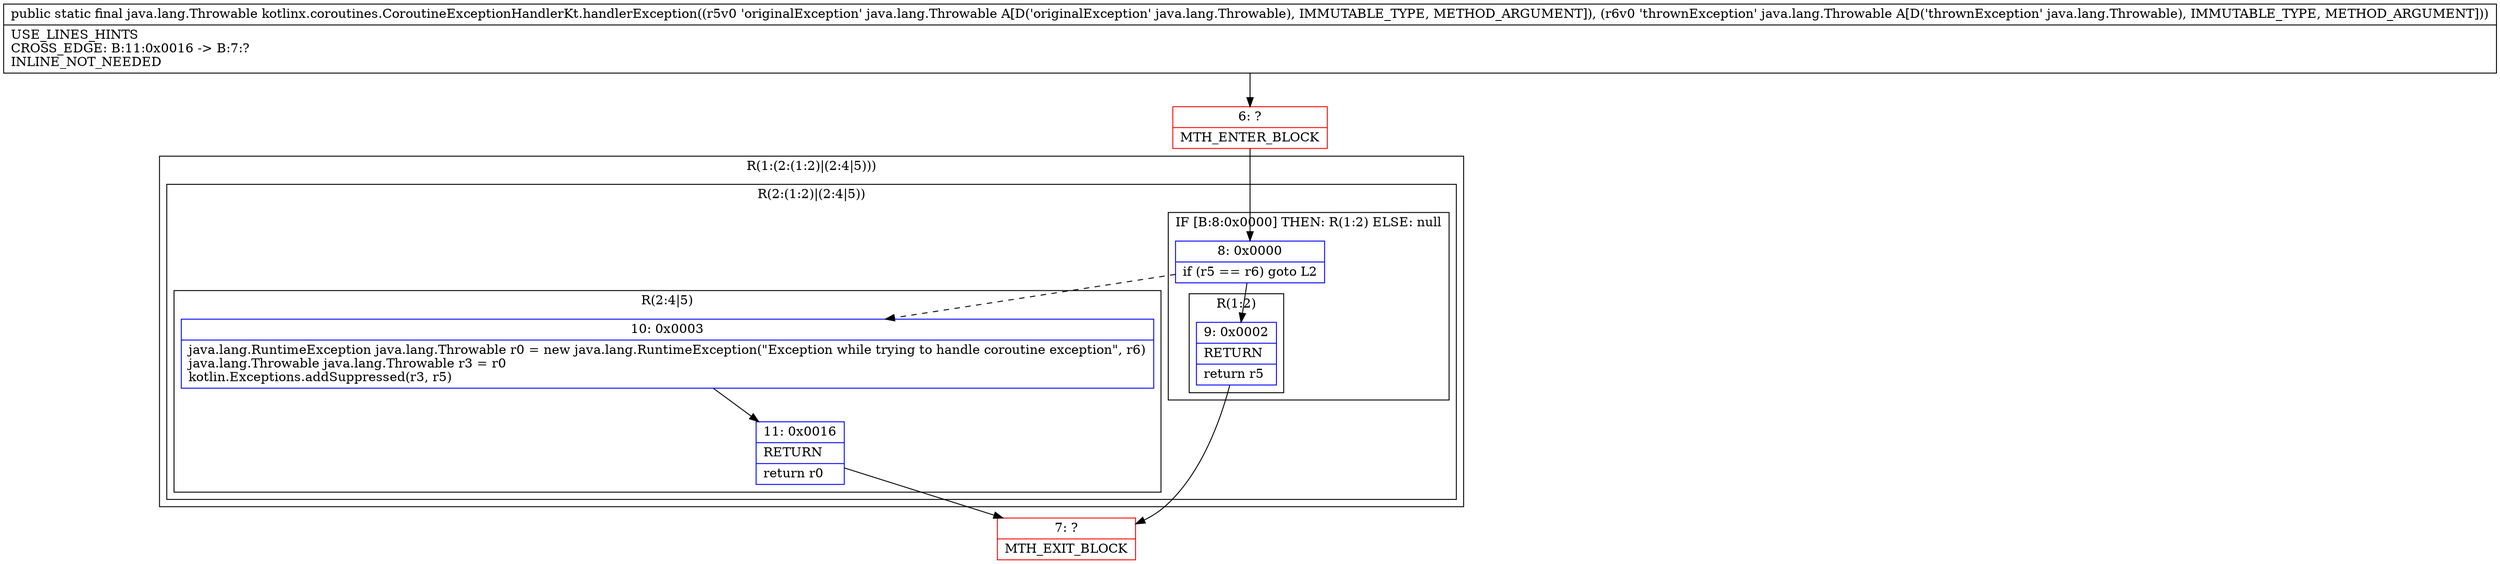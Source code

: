 digraph "CFG forkotlinx.coroutines.CoroutineExceptionHandlerKt.handlerException(Ljava\/lang\/Throwable;Ljava\/lang\/Throwable;)Ljava\/lang\/Throwable;" {
subgraph cluster_Region_331959027 {
label = "R(1:(2:(1:2)|(2:4|5)))";
node [shape=record,color=blue];
subgraph cluster_Region_298540624 {
label = "R(2:(1:2)|(2:4|5))";
node [shape=record,color=blue];
subgraph cluster_IfRegion_927938378 {
label = "IF [B:8:0x0000] THEN: R(1:2) ELSE: null";
node [shape=record,color=blue];
Node_8 [shape=record,label="{8\:\ 0x0000|if (r5 == r6) goto L2\l}"];
subgraph cluster_Region_762588448 {
label = "R(1:2)";
node [shape=record,color=blue];
Node_9 [shape=record,label="{9\:\ 0x0002|RETURN\l|return r5\l}"];
}
}
subgraph cluster_Region_42709369 {
label = "R(2:4|5)";
node [shape=record,color=blue];
Node_10 [shape=record,label="{10\:\ 0x0003|java.lang.RuntimeException java.lang.Throwable r0 = new java.lang.RuntimeException(\"Exception while trying to handle coroutine exception\", r6)\ljava.lang.Throwable java.lang.Throwable r3 = r0\lkotlin.Exceptions.addSuppressed(r3, r5)\l}"];
Node_11 [shape=record,label="{11\:\ 0x0016|RETURN\l|return r0\l}"];
}
}
}
Node_6 [shape=record,color=red,label="{6\:\ ?|MTH_ENTER_BLOCK\l}"];
Node_7 [shape=record,color=red,label="{7\:\ ?|MTH_EXIT_BLOCK\l}"];
MethodNode[shape=record,label="{public static final java.lang.Throwable kotlinx.coroutines.CoroutineExceptionHandlerKt.handlerException((r5v0 'originalException' java.lang.Throwable A[D('originalException' java.lang.Throwable), IMMUTABLE_TYPE, METHOD_ARGUMENT]), (r6v0 'thrownException' java.lang.Throwable A[D('thrownException' java.lang.Throwable), IMMUTABLE_TYPE, METHOD_ARGUMENT]))  | USE_LINES_HINTS\lCROSS_EDGE: B:11:0x0016 \-\> B:7:?\lINLINE_NOT_NEEDED\l}"];
MethodNode -> Node_6;Node_8 -> Node_9;
Node_8 -> Node_10[style=dashed];
Node_9 -> Node_7;
Node_10 -> Node_11;
Node_11 -> Node_7;
Node_6 -> Node_8;
}

